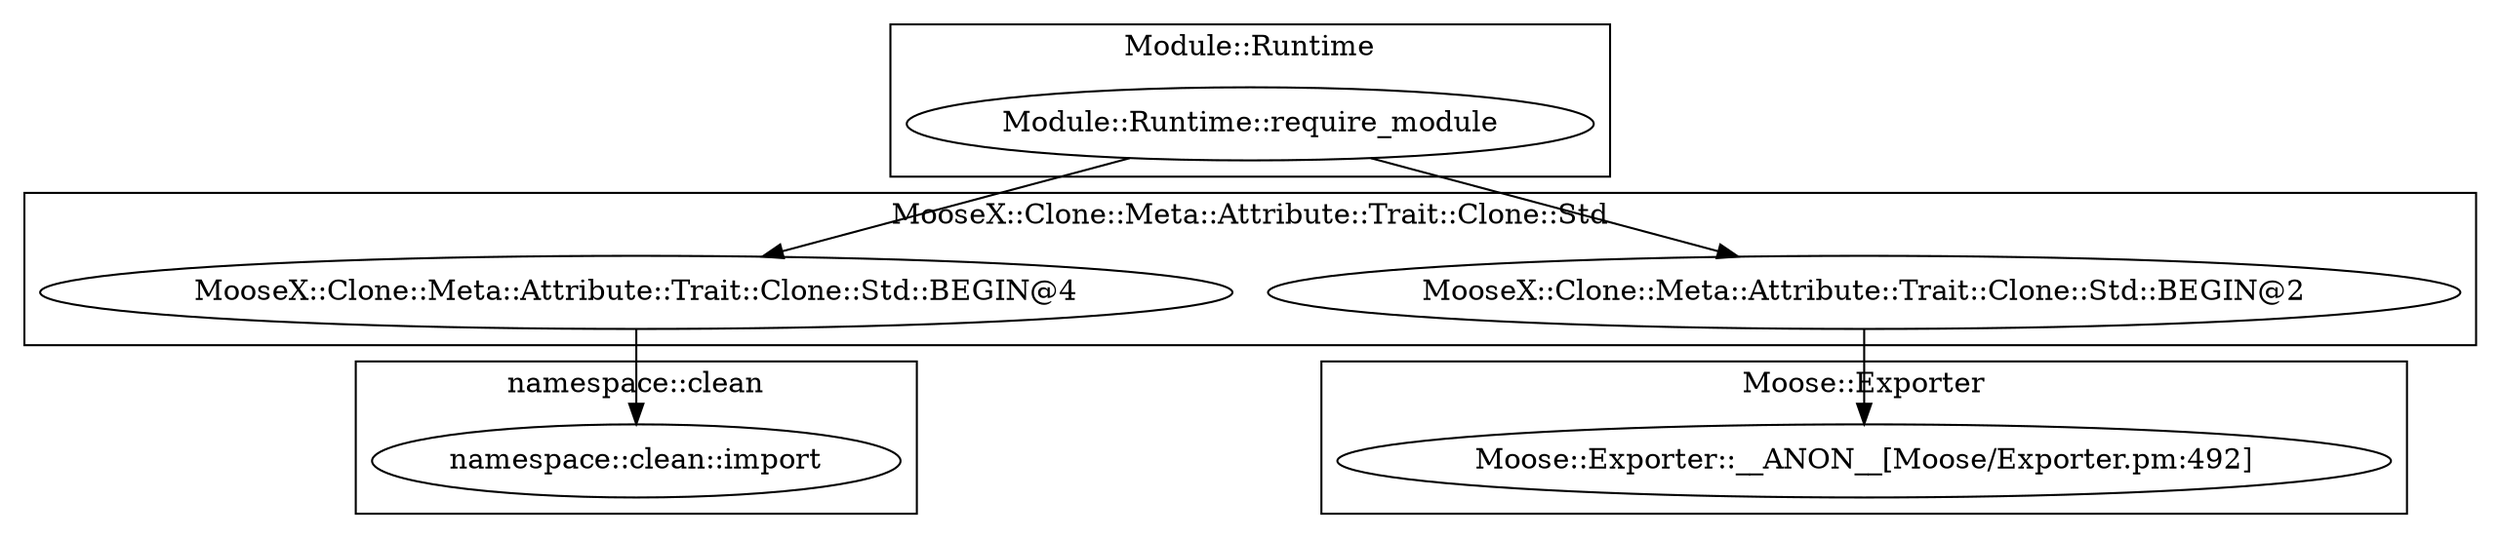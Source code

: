 digraph {
graph [overlap=false]
subgraph cluster_namespace_clean {
	label="namespace::clean";
	"namespace::clean::import";
}
subgraph cluster_MooseX_Clone_Meta_Attribute_Trait_Clone_Std {
	label="MooseX::Clone::Meta::Attribute::Trait::Clone::Std";
	"MooseX::Clone::Meta::Attribute::Trait::Clone::Std::BEGIN@4";
	"MooseX::Clone::Meta::Attribute::Trait::Clone::Std::BEGIN@2";
}
subgraph cluster_Module_Runtime {
	label="Module::Runtime";
	"Module::Runtime::require_module";
}
subgraph cluster_Moose_Exporter {
	label="Moose::Exporter";
	"Moose::Exporter::__ANON__[Moose/Exporter.pm:492]";
}
"Module::Runtime::require_module" -> "MooseX::Clone::Meta::Attribute::Trait::Clone::Std::BEGIN@4";
"Module::Runtime::require_module" -> "MooseX::Clone::Meta::Attribute::Trait::Clone::Std::BEGIN@2";
"MooseX::Clone::Meta::Attribute::Trait::Clone::Std::BEGIN@4" -> "namespace::clean::import";
"MooseX::Clone::Meta::Attribute::Trait::Clone::Std::BEGIN@2" -> "Moose::Exporter::__ANON__[Moose/Exporter.pm:492]";
}
